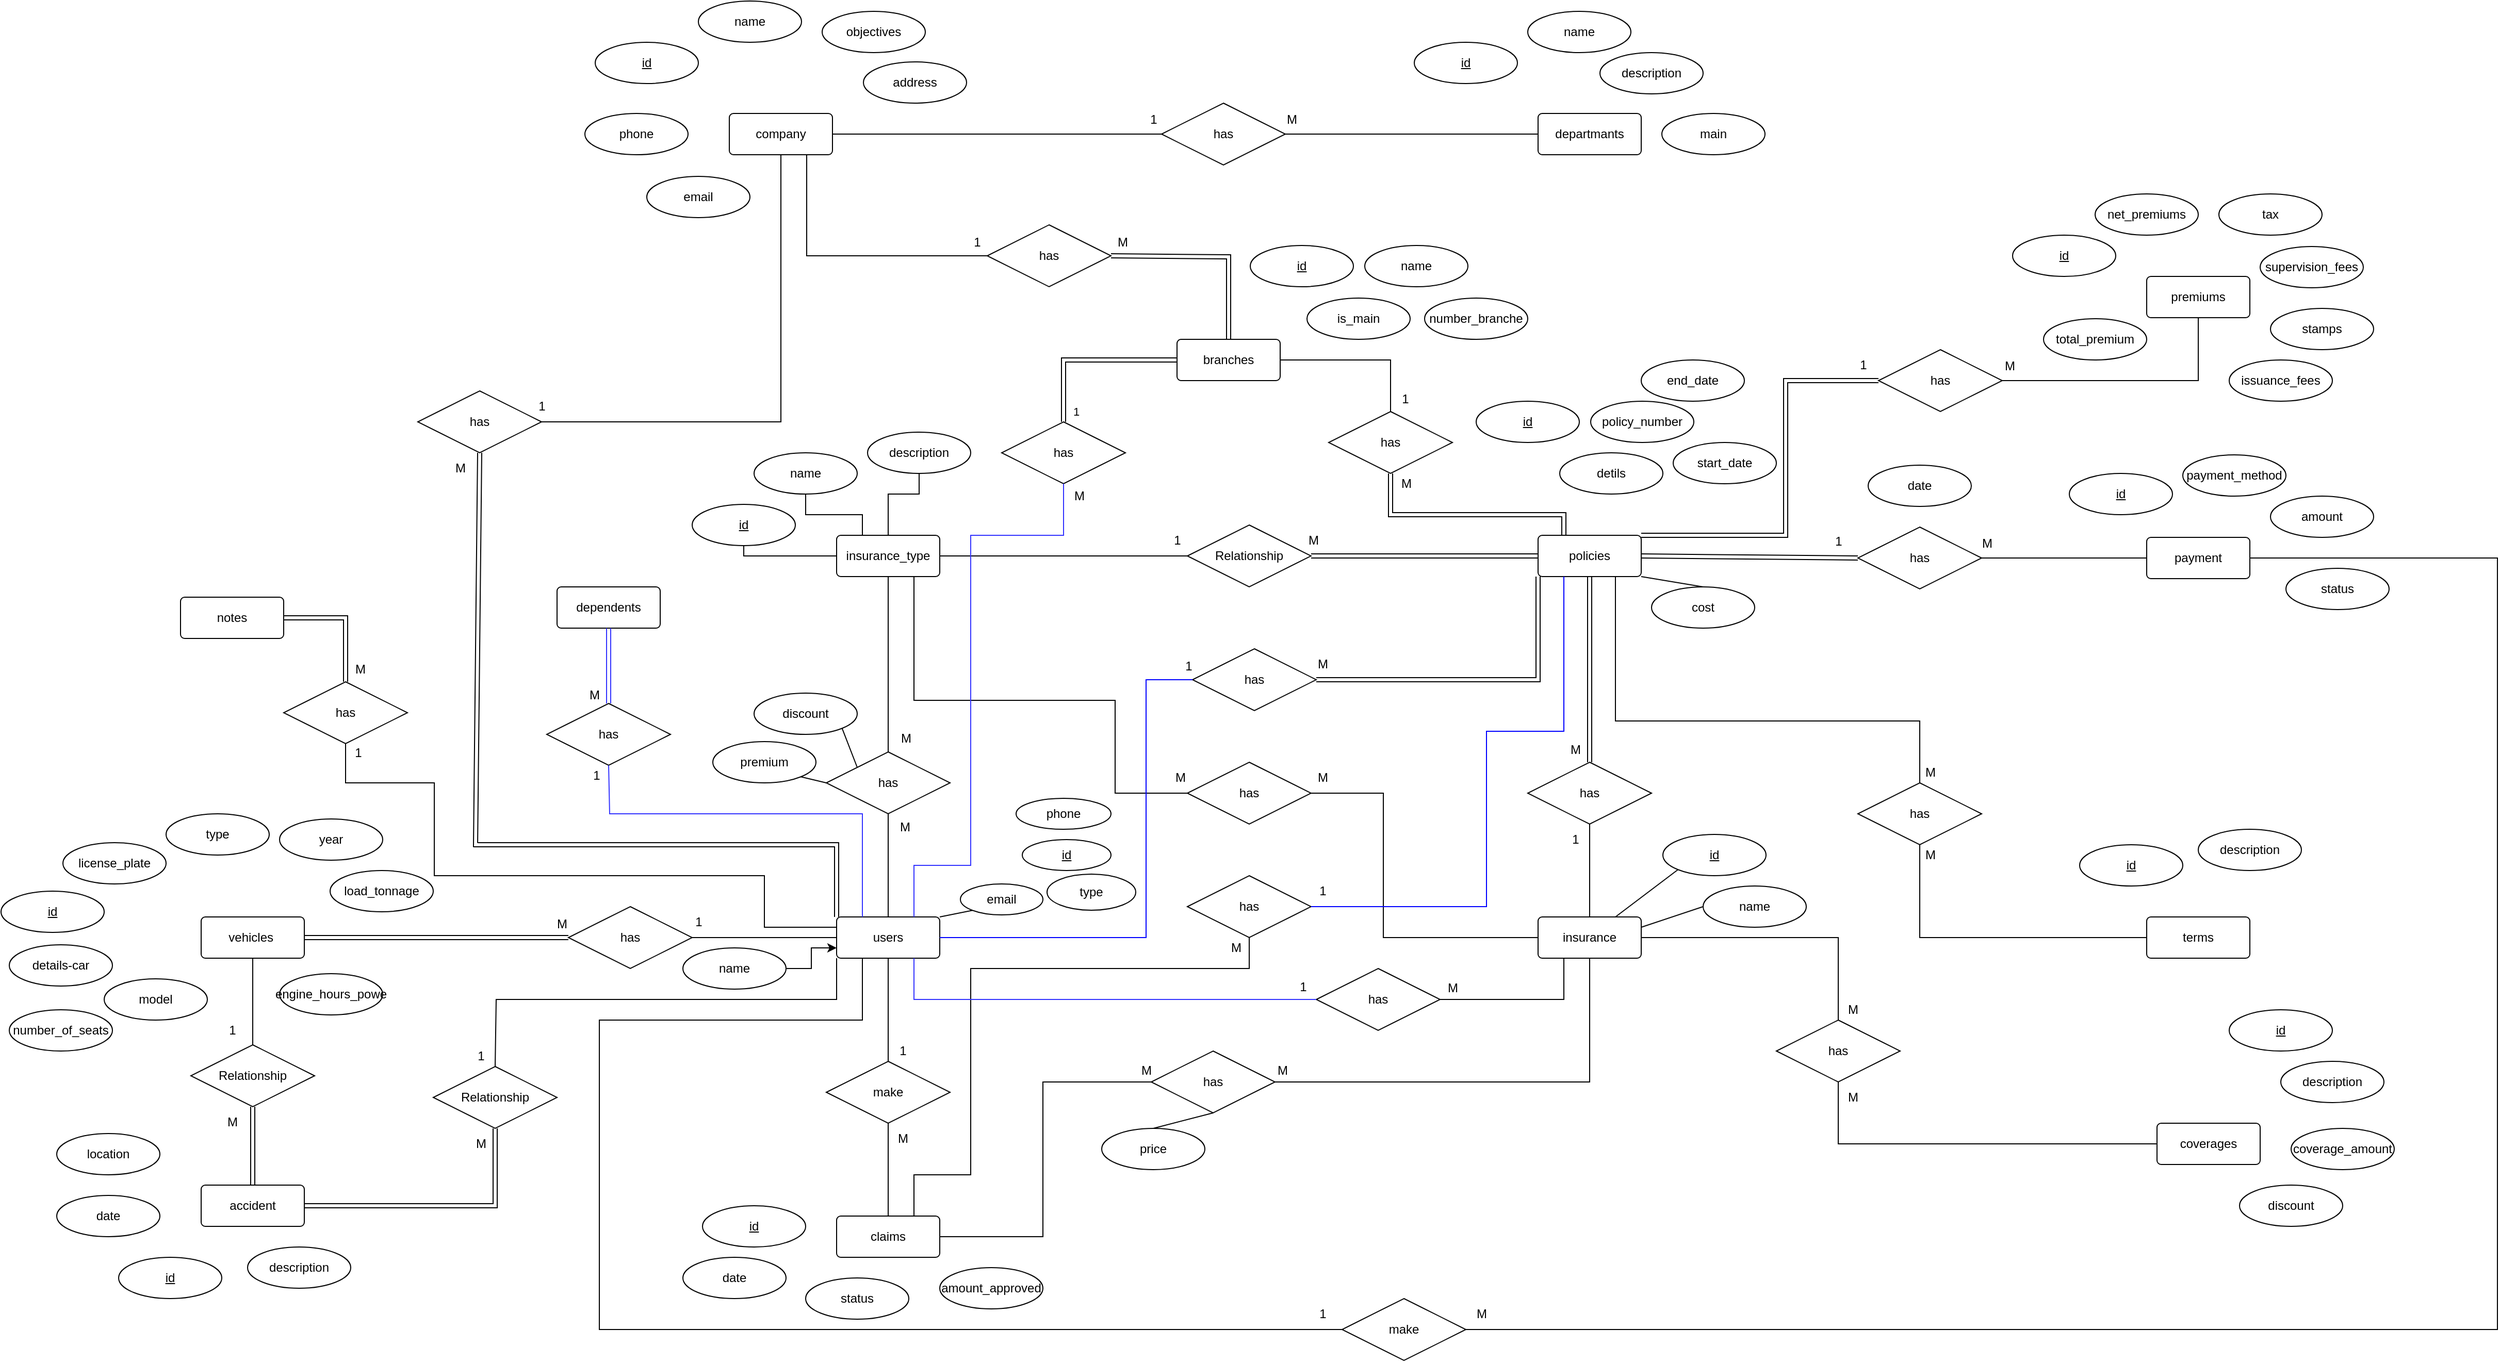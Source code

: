 <mxfile version="20.8.16" type="device"><diagram name="Page-1" id="-vn22-t-NXHg9LsXmwTQ"><mxGraphModel dx="2010" dy="2751" grid="1" gridSize="10" guides="1" tooltips="1" connect="1" arrows="1" fold="1" page="1" pageScale="1" pageWidth="850" pageHeight="1100" math="0" shadow="0"><root><mxCell id="0"/><mxCell id="1" parent="0"/><mxCell id="8xcQz7KtcNMc6GDS3KKT-1" value="insurance_type" style="rounded=1;arcSize=10;whiteSpace=wrap;html=1;align=center;" parent="1" vertex="1"><mxGeometry y="-710" width="100" height="40" as="geometry"/></mxCell><mxCell id="8xcQz7KtcNMc6GDS3KKT-2" value="name" style="ellipse;whiteSpace=wrap;html=1;align=center;" parent="1" vertex="1"><mxGeometry x="-80" y="-790" width="100" height="40" as="geometry"/></mxCell><mxCell id="8xcQz7KtcNMc6GDS3KKT-3" value="id" style="ellipse;whiteSpace=wrap;html=1;align=center;fontStyle=4;" parent="1" vertex="1"><mxGeometry x="-140" y="-740" width="100" height="40" as="geometry"/></mxCell><mxCell id="8xcQz7KtcNMc6GDS3KKT-4" value="departmants" style="rounded=1;arcSize=10;whiteSpace=wrap;html=1;align=center;" parent="1" vertex="1"><mxGeometry x="680" y="-1119" width="100" height="40" as="geometry"/></mxCell><mxCell id="8xcQz7KtcNMc6GDS3KKT-5" value="id" style="ellipse;whiteSpace=wrap;html=1;align=center;fontStyle=4;" parent="1" vertex="1"><mxGeometry x="560" y="-1188" width="100" height="40" as="geometry"/></mxCell><mxCell id="8xcQz7KtcNMc6GDS3KKT-7" value="name" style="ellipse;whiteSpace=wrap;html=1;align=center;" parent="1" vertex="1"><mxGeometry x="670" y="-1218" width="100" height="40" as="geometry"/></mxCell><mxCell id="8xcQz7KtcNMc6GDS3KKT-12" value="detils" style="ellipse;whiteSpace=wrap;html=1;align=center;" parent="1" vertex="1"><mxGeometry x="701" y="-790" width="100" height="40" as="geometry"/></mxCell><mxCell id="8xcQz7KtcNMc6GDS3KKT-20" value="start_date" style="ellipse;whiteSpace=wrap;html=1;align=center;" parent="1" vertex="1"><mxGeometry x="811" y="-800" width="100" height="40" as="geometry"/></mxCell><mxCell id="8xcQz7KtcNMc6GDS3KKT-21" value="cost" style="ellipse;whiteSpace=wrap;html=1;align=center;" parent="1" vertex="1"><mxGeometry x="790" y="-660" width="100" height="40" as="geometry"/></mxCell><mxCell id="8xcQz7KtcNMc6GDS3KKT-23" value="company" style="rounded=1;arcSize=10;whiteSpace=wrap;html=1;align=center;" parent="1" vertex="1"><mxGeometry x="-104" y="-1119" width="100" height="40" as="geometry"/></mxCell><mxCell id="8xcQz7KtcNMc6GDS3KKT-24" value="policies" style="rounded=1;arcSize=10;whiteSpace=wrap;html=1;align=center;" parent="1" vertex="1"><mxGeometry x="680" y="-710" width="100" height="40" as="geometry"/></mxCell><mxCell id="8xcQz7KtcNMc6GDS3KKT-25" value="users" style="rounded=1;arcSize=10;whiteSpace=wrap;html=1;align=center;" parent="1" vertex="1"><mxGeometry y="-340" width="100" height="40" as="geometry"/></mxCell><mxCell id="8xcQz7KtcNMc6GDS3KKT-26" value="vehicles&amp;nbsp;" style="rounded=1;arcSize=10;whiteSpace=wrap;html=1;align=center;" parent="1" vertex="1"><mxGeometry x="-616" y="-340" width="100" height="40" as="geometry"/></mxCell><mxCell id="8xcQz7KtcNMc6GDS3KKT-27" value="details-car" style="ellipse;whiteSpace=wrap;html=1;align=center;" parent="1" vertex="1"><mxGeometry x="-802" y="-313" width="100" height="40" as="geometry"/></mxCell><mxCell id="8xcQz7KtcNMc6GDS3KKT-29" value="has" style="shape=rhombus;perimeter=rhombusPerimeter;whiteSpace=wrap;html=1;align=center;" parent="1" vertex="1"><mxGeometry x="-260" y="-350" width="120" height="60" as="geometry"/></mxCell><mxCell id="8xcQz7KtcNMc6GDS3KKT-35" value="accident" style="rounded=1;arcSize=10;whiteSpace=wrap;html=1;align=center;" parent="1" vertex="1"><mxGeometry x="-616" y="-80" width="100" height="40" as="geometry"/></mxCell><mxCell id="8xcQz7KtcNMc6GDS3KKT-43" value="id" style="ellipse;whiteSpace=wrap;html=1;align=center;fontStyle=4;" parent="1" vertex="1"><mxGeometry x="-234" y="-1188" width="100" height="40" as="geometry"/></mxCell><mxCell id="8xcQz7KtcNMc6GDS3KKT-44" value="name" style="ellipse;whiteSpace=wrap;html=1;align=center;" parent="1" vertex="1"><mxGeometry x="-134" y="-1228" width="100" height="40" as="geometry"/></mxCell><mxCell id="8xcQz7KtcNMc6GDS3KKT-46" value="objectives" style="ellipse;whiteSpace=wrap;html=1;align=center;" parent="1" vertex="1"><mxGeometry x="-14" y="-1218" width="100" height="40" as="geometry"/></mxCell><mxCell id="8xcQz7KtcNMc6GDS3KKT-47" value="has" style="shape=rhombus;perimeter=rhombusPerimeter;whiteSpace=wrap;html=1;align=center;" parent="1" vertex="1"><mxGeometry x="315" y="-1129" width="120" height="60" as="geometry"/></mxCell><mxCell id="8xcQz7KtcNMc6GDS3KKT-50" value="Relationship" style="shape=rhombus;perimeter=rhombusPerimeter;whiteSpace=wrap;html=1;align=center;" parent="1" vertex="1"><mxGeometry x="340" y="-720" width="120" height="60" as="geometry"/></mxCell><mxCell id="8xcQz7KtcNMc6GDS3KKT-54" value="end_date" style="ellipse;whiteSpace=wrap;html=1;align=center;" parent="1" vertex="1"><mxGeometry x="780" y="-880" width="100" height="40" as="geometry"/></mxCell><mxCell id="8xcQz7KtcNMc6GDS3KKT-55" value="id" style="ellipse;whiteSpace=wrap;html=1;align=center;fontStyle=4;" parent="1" vertex="1"><mxGeometry x="620" y="-840" width="100" height="40" as="geometry"/></mxCell><mxCell id="8xcQz7KtcNMc6GDS3KKT-56" value="id" style="ellipse;whiteSpace=wrap;html=1;align=center;fontStyle=4;" parent="1" vertex="1"><mxGeometry x="-130" y="-60" width="100" height="40" as="geometry"/></mxCell><mxCell id="8xcQz7KtcNMc6GDS3KKT-57" value="has" style="shape=rhombus;perimeter=rhombusPerimeter;whiteSpace=wrap;html=1;align=center;" parent="1" vertex="1"><mxGeometry x="-10" y="-500" width="120" height="60" as="geometry"/></mxCell><mxCell id="8xcQz7KtcNMc6GDS3KKT-60" value="date" style="ellipse;whiteSpace=wrap;html=1;align=center;" parent="1" vertex="1"><mxGeometry x="-756" y="-70" width="100" height="40" as="geometry"/></mxCell><mxCell id="8xcQz7KtcNMc6GDS3KKT-61" value="location" style="ellipse;whiteSpace=wrap;html=1;align=center;" parent="1" vertex="1"><mxGeometry x="-756" y="-130" width="100" height="40" as="geometry"/></mxCell><mxCell id="8xcQz7KtcNMc6GDS3KKT-62" value="id" style="ellipse;whiteSpace=wrap;html=1;align=center;fontStyle=4;" parent="1" vertex="1"><mxGeometry x="-810" y="-365" width="100" height="40" as="geometry"/></mxCell><mxCell id="8xcQz7KtcNMc6GDS3KKT-65" value="payment" style="rounded=1;arcSize=10;whiteSpace=wrap;html=1;align=center;" parent="1" vertex="1"><mxGeometry x="1270" y="-708" width="100" height="40" as="geometry"/></mxCell><mxCell id="8xcQz7KtcNMc6GDS3KKT-67" value="id" style="ellipse;whiteSpace=wrap;html=1;align=center;fontStyle=4;" parent="1" vertex="1"><mxGeometry x="1195" y="-770" width="100" height="40" as="geometry"/></mxCell><mxCell id="8xcQz7KtcNMc6GDS3KKT-68" value="payment_method" style="ellipse;whiteSpace=wrap;html=1;align=center;" parent="1" vertex="1"><mxGeometry x="1305" y="-788" width="100" height="40" as="geometry"/></mxCell><mxCell id="8xcQz7KtcNMc6GDS3KKT-69" value="amount" style="ellipse;whiteSpace=wrap;html=1;align=center;" parent="1" vertex="1"><mxGeometry x="1390" y="-748" width="100" height="40" as="geometry"/></mxCell><mxCell id="8xcQz7KtcNMc6GDS3KKT-76" value="name" style="ellipse;whiteSpace=wrap;html=1;align=center;" parent="1" vertex="1"><mxGeometry x="840" y="-370" width="100" height="40" as="geometry"/></mxCell><mxCell id="8xcQz7KtcNMc6GDS3KKT-82" value="id" style="ellipse;whiteSpace=wrap;html=1;align=center;fontStyle=4;" parent="1" vertex="1"><mxGeometry x="801" y="-420" width="100" height="40" as="geometry"/></mxCell><mxCell id="8xcQz7KtcNMc6GDS3KKT-93" value="" style="endArrow=none;html=1;rounded=0;exitX=1;exitY=0.5;exitDx=0;exitDy=0;entryX=0;entryY=0.5;entryDx=0;entryDy=0;" parent="1" source="8xcQz7KtcNMc6GDS3KKT-23" target="8xcQz7KtcNMc6GDS3KKT-47" edge="1"><mxGeometry relative="1" as="geometry"><mxPoint x="160" y="-1008" as="sourcePoint"/><mxPoint x="320" y="-1008" as="targetPoint"/></mxGeometry></mxCell><mxCell id="8xcQz7KtcNMc6GDS3KKT-94" value="" style="endArrow=none;html=1;rounded=0;exitX=1;exitY=0.5;exitDx=0;exitDy=0;entryX=0;entryY=0.5;entryDx=0;entryDy=0;" parent="1" source="8xcQz7KtcNMc6GDS3KKT-47" target="8xcQz7KtcNMc6GDS3KKT-4" edge="1"><mxGeometry relative="1" as="geometry"><mxPoint x="110" y="-1089" as="sourcePoint"/><mxPoint x="325" y="-1089" as="targetPoint"/></mxGeometry></mxCell><mxCell id="8xcQz7KtcNMc6GDS3KKT-95" value="1" style="text;html=1;align=center;verticalAlign=middle;resizable=0;points=[];autosize=1;strokeColor=none;fillColor=none;" parent="1" vertex="1"><mxGeometry x="292" y="-1128" width="30" height="30" as="geometry"/></mxCell><mxCell id="8xcQz7KtcNMc6GDS3KKT-96" value="M" style="text;html=1;align=center;verticalAlign=middle;resizable=0;points=[];autosize=1;strokeColor=none;fillColor=none;" parent="1" vertex="1"><mxGeometry x="426" y="-1128" width="30" height="30" as="geometry"/></mxCell><mxCell id="8xcQz7KtcNMc6GDS3KKT-97" value="address" style="ellipse;whiteSpace=wrap;html=1;align=center;" parent="1" vertex="1"><mxGeometry x="26" y="-1169" width="100" height="40" as="geometry"/></mxCell><mxCell id="8xcQz7KtcNMc6GDS3KKT-98" value="description" style="ellipse;whiteSpace=wrap;html=1;align=center;" parent="1" vertex="1"><mxGeometry x="740" y="-1178" width="100" height="40" as="geometry"/></mxCell><mxCell id="8xcQz7KtcNMc6GDS3KKT-99" value="has" style="shape=rhombus;perimeter=rhombusPerimeter;whiteSpace=wrap;html=1;align=center;" parent="1" vertex="1"><mxGeometry x="340" y="-490" width="120" height="60" as="geometry"/></mxCell><mxCell id="8xcQz7KtcNMc6GDS3KKT-101" value="insurance" style="rounded=1;arcSize=10;whiteSpace=wrap;html=1;align=center;" parent="1" vertex="1"><mxGeometry x="680" y="-340" width="100" height="40" as="geometry"/></mxCell><mxCell id="8xcQz7KtcNMc6GDS3KKT-103" value="" style="endArrow=none;html=1;rounded=0;entryX=0;entryY=0.5;entryDx=0;entryDy=0;exitX=1;exitY=0.5;exitDx=0;exitDy=0;" parent="1" source="8xcQz7KtcNMc6GDS3KKT-99" target="8xcQz7KtcNMc6GDS3KKT-101" edge="1"><mxGeometry relative="1" as="geometry"><mxPoint x="90" y="-550" as="sourcePoint"/><mxPoint x="250" y="-550" as="targetPoint"/><Array as="points"><mxPoint x="530" y="-460"/><mxPoint x="530" y="-320"/></Array></mxGeometry></mxCell><mxCell id="8xcQz7KtcNMc6GDS3KKT-105" value="" style="endArrow=none;html=1;rounded=0;exitX=0.75;exitY=1;exitDx=0;exitDy=0;entryX=0;entryY=0.5;entryDx=0;entryDy=0;" parent="1" source="8xcQz7KtcNMc6GDS3KKT-1" target="8xcQz7KtcNMc6GDS3KKT-99" edge="1"><mxGeometry relative="1" as="geometry"><mxPoint x="10" y="-550" as="sourcePoint"/><mxPoint x="170" y="-550" as="targetPoint"/><Array as="points"><mxPoint x="75" y="-550"/><mxPoint x="270" y="-550"/><mxPoint x="270" y="-460"/></Array></mxGeometry></mxCell><mxCell id="8xcQz7KtcNMc6GDS3KKT-106" value="M" style="text;html=1;align=center;verticalAlign=middle;resizable=0;points=[];autosize=1;strokeColor=none;fillColor=none;" parent="1" vertex="1"><mxGeometry x="318" y="-490" width="30" height="30" as="geometry"/></mxCell><mxCell id="8xcQz7KtcNMc6GDS3KKT-107" value="M" style="text;html=1;align=center;verticalAlign=middle;resizable=0;points=[];autosize=1;strokeColor=none;fillColor=none;" parent="1" vertex="1"><mxGeometry x="456" y="-490" width="30" height="30" as="geometry"/></mxCell><mxCell id="8xcQz7KtcNMc6GDS3KKT-111" value="claims" style="rounded=1;arcSize=10;whiteSpace=wrap;html=1;align=center;" parent="1" vertex="1"><mxGeometry y="-50" width="100" height="40" as="geometry"/></mxCell><mxCell id="8xcQz7KtcNMc6GDS3KKT-112" value="make" style="shape=rhombus;perimeter=rhombusPerimeter;whiteSpace=wrap;html=1;align=center;" parent="1" vertex="1"><mxGeometry x="-10" y="-200" width="120" height="60" as="geometry"/></mxCell><mxCell id="8xcQz7KtcNMc6GDS3KKT-113" value="has" style="shape=rhombus;perimeter=rhombusPerimeter;whiteSpace=wrap;html=1;align=center;" parent="1" vertex="1"><mxGeometry x="305" y="-210" width="120" height="60" as="geometry"/></mxCell><mxCell id="8xcQz7KtcNMc6GDS3KKT-114" value="" style="endArrow=none;html=1;rounded=0;exitX=0.5;exitY=1;exitDx=0;exitDy=0;entryX=0.5;entryY=0;entryDx=0;entryDy=0;" parent="1" source="8xcQz7KtcNMc6GDS3KKT-25" target="8xcQz7KtcNMc6GDS3KKT-112" edge="1"><mxGeometry relative="1" as="geometry"><mxPoint x="110" y="-310" as="sourcePoint"/><mxPoint x="270" y="-310" as="targetPoint"/></mxGeometry></mxCell><mxCell id="8xcQz7KtcNMc6GDS3KKT-115" value="" style="endArrow=none;html=1;rounded=0;exitX=0.5;exitY=1;exitDx=0;exitDy=0;entryX=0.5;entryY=0;entryDx=0;entryDy=0;" parent="1" source="8xcQz7KtcNMc6GDS3KKT-112" target="8xcQz7KtcNMc6GDS3KKT-111" edge="1"><mxGeometry relative="1" as="geometry"><mxPoint x="110" y="-310" as="sourcePoint"/><mxPoint x="270" y="-310" as="targetPoint"/></mxGeometry></mxCell><mxCell id="8xcQz7KtcNMc6GDS3KKT-116" value="M" style="text;html=1;align=center;verticalAlign=middle;resizable=0;points=[];autosize=1;strokeColor=none;fillColor=none;" parent="1" vertex="1"><mxGeometry x="49" y="-140" width="30" height="30" as="geometry"/></mxCell><mxCell id="8xcQz7KtcNMc6GDS3KKT-117" value="1" style="text;html=1;align=center;verticalAlign=middle;resizable=0;points=[];autosize=1;strokeColor=none;fillColor=none;" parent="1" vertex="1"><mxGeometry x="49" y="-225" width="30" height="30" as="geometry"/></mxCell><mxCell id="8xcQz7KtcNMc6GDS3KKT-118" value="" style="endArrow=none;html=1;rounded=0;entryX=0;entryY=0.5;entryDx=0;entryDy=0;exitX=1;exitY=0.5;exitDx=0;exitDy=0;" parent="1" source="8xcQz7KtcNMc6GDS3KKT-111" target="8xcQz7KtcNMc6GDS3KKT-113" edge="1"><mxGeometry relative="1" as="geometry"><mxPoint x="80" y="-250" as="sourcePoint"/><mxPoint x="240" y="-250" as="targetPoint"/><Array as="points"><mxPoint x="200" y="-30"/><mxPoint x="200" y="-90"/><mxPoint x="200" y="-180"/></Array></mxGeometry></mxCell><mxCell id="8xcQz7KtcNMc6GDS3KKT-119" value="M" style="text;html=1;align=center;verticalAlign=middle;resizable=0;points=[];autosize=1;strokeColor=none;fillColor=none;" parent="1" vertex="1"><mxGeometry x="285" y="-206" width="30" height="30" as="geometry"/></mxCell><mxCell id="8xcQz7KtcNMc6GDS3KKT-120" value="" style="endArrow=none;html=1;rounded=0;entryX=0.5;entryY=1;entryDx=0;entryDy=0;exitX=1;exitY=0.5;exitDx=0;exitDy=0;" parent="1" source="8xcQz7KtcNMc6GDS3KKT-113" target="8xcQz7KtcNMc6GDS3KKT-101" edge="1"><mxGeometry relative="1" as="geometry"><mxPoint x="-40" y="-250" as="sourcePoint"/><mxPoint x="120" y="-250" as="targetPoint"/><Array as="points"><mxPoint x="730" y="-180"/></Array></mxGeometry></mxCell><mxCell id="8xcQz7KtcNMc6GDS3KKT-121" value="M" style="text;html=1;align=center;verticalAlign=middle;resizable=0;points=[];autosize=1;strokeColor=none;fillColor=none;" parent="1" vertex="1"><mxGeometry x="417" y="-206" width="30" height="30" as="geometry"/></mxCell><mxCell id="8xcQz7KtcNMc6GDS3KKT-122" value="price" style="ellipse;whiteSpace=wrap;html=1;align=center;" parent="1" vertex="1"><mxGeometry x="257" y="-135" width="100" height="40" as="geometry"/></mxCell><mxCell id="8xcQz7KtcNMc6GDS3KKT-123" value="has" style="shape=rhombus;perimeter=rhombusPerimeter;whiteSpace=wrap;html=1;align=center;" parent="1" vertex="1"><mxGeometry x="670" y="-490" width="120" height="60" as="geometry"/></mxCell><mxCell id="8xcQz7KtcNMc6GDS3KKT-126" value="" style="endArrow=none;html=1;rounded=0;entryX=0.5;entryY=0;entryDx=0;entryDy=0;exitX=0.5;exitY=1;exitDx=0;exitDy=0;" parent="1" source="8xcQz7KtcNMc6GDS3KKT-123" target="8xcQz7KtcNMc6GDS3KKT-101" edge="1"><mxGeometry relative="1" as="geometry"><mxPoint x="20" y="-310" as="sourcePoint"/><mxPoint x="180" y="-310" as="targetPoint"/></mxGeometry></mxCell><mxCell id="8xcQz7KtcNMc6GDS3KKT-127" value="" style="shape=link;html=1;rounded=0;exitX=0.5;exitY=1;exitDx=0;exitDy=0;entryX=0.5;entryY=0;entryDx=0;entryDy=0;" parent="1" source="8xcQz7KtcNMc6GDS3KKT-24" target="8xcQz7KtcNMc6GDS3KKT-123" edge="1"><mxGeometry relative="1" as="geometry"><mxPoint x="20" y="-310" as="sourcePoint"/><mxPoint x="180" y="-310" as="targetPoint"/></mxGeometry></mxCell><mxCell id="8xcQz7KtcNMc6GDS3KKT-128" value="" style="resizable=0;html=1;align=right;verticalAlign=bottom;" parent="8xcQz7KtcNMc6GDS3KKT-127" connectable="0" vertex="1"><mxGeometry x="1" relative="1" as="geometry"/></mxCell><mxCell id="8xcQz7KtcNMc6GDS3KKT-129" value="M" style="text;html=1;align=center;verticalAlign=middle;resizable=0;points=[];autosize=1;strokeColor=none;fillColor=none;" parent="1" vertex="1"><mxGeometry x="701" y="-517" width="30" height="30" as="geometry"/></mxCell><mxCell id="8xcQz7KtcNMc6GDS3KKT-130" value="1" style="text;html=1;align=center;verticalAlign=middle;resizable=0;points=[];autosize=1;strokeColor=none;fillColor=none;" parent="1" vertex="1"><mxGeometry x="701" y="-430" width="30" height="30" as="geometry"/></mxCell><mxCell id="8xcQz7KtcNMc6GDS3KKT-131" value="has" style="shape=rhombus;perimeter=rhombusPerimeter;whiteSpace=wrap;html=1;align=center;" parent="1" vertex="1"><mxGeometry x="990" y="-718" width="120" height="60" as="geometry"/></mxCell><mxCell id="8xcQz7KtcNMc6GDS3KKT-132" value="discount" style="ellipse;whiteSpace=wrap;html=1;align=center;" parent="1" vertex="1"><mxGeometry x="-80" y="-557" width="100" height="40" as="geometry"/></mxCell><mxCell id="8xcQz7KtcNMc6GDS3KKT-133" value="premium" style="ellipse;whiteSpace=wrap;html=1;align=center;" parent="1" vertex="1"><mxGeometry x="-120" y="-510" width="100" height="40" as="geometry"/></mxCell><mxCell id="8xcQz7KtcNMc6GDS3KKT-134" value="description" style="ellipse;whiteSpace=wrap;html=1;align=center;" parent="1" vertex="1"><mxGeometry x="30" y="-810" width="100" height="40" as="geometry"/></mxCell><mxCell id="8xcQz7KtcNMc6GDS3KKT-135" value="" style="endArrow=none;html=1;rounded=0;exitX=0.5;exitY=0;exitDx=0;exitDy=0;entryX=0.5;entryY=1;entryDx=0;entryDy=0;" parent="1" source="8xcQz7KtcNMc6GDS3KKT-25" target="8xcQz7KtcNMc6GDS3KKT-57" edge="1"><mxGeometry relative="1" as="geometry"><mxPoint x="310" y="-650" as="sourcePoint"/><mxPoint x="470" y="-650" as="targetPoint"/></mxGeometry></mxCell><mxCell id="8xcQz7KtcNMc6GDS3KKT-136" value="" style="endArrow=none;html=1;rounded=0;exitX=0.5;exitY=1;exitDx=0;exitDy=0;entryX=0.5;entryY=0;entryDx=0;entryDy=0;" parent="1" source="8xcQz7KtcNMc6GDS3KKT-1" target="8xcQz7KtcNMc6GDS3KKT-57" edge="1"><mxGeometry relative="1" as="geometry"><mxPoint x="310" y="-650" as="sourcePoint"/><mxPoint x="470" y="-650" as="targetPoint"/></mxGeometry></mxCell><mxCell id="8xcQz7KtcNMc6GDS3KKT-137" value="M" style="text;html=1;align=center;verticalAlign=middle;resizable=0;points=[];autosize=1;strokeColor=none;fillColor=none;" parent="1" vertex="1"><mxGeometry x="52" y="-528" width="30" height="30" as="geometry"/></mxCell><mxCell id="8xcQz7KtcNMc6GDS3KKT-138" value="M" style="text;html=1;align=center;verticalAlign=middle;resizable=0;points=[];autosize=1;strokeColor=none;fillColor=none;" parent="1" vertex="1"><mxGeometry x="51" y="-442" width="30" height="30" as="geometry"/></mxCell><mxCell id="8xcQz7KtcNMc6GDS3KKT-139" value="" style="endArrow=none;html=1;rounded=0;exitX=1;exitY=0.5;exitDx=0;exitDy=0;entryX=0;entryY=0.5;entryDx=0;entryDy=0;" parent="1" source="8xcQz7KtcNMc6GDS3KKT-1" target="8xcQz7KtcNMc6GDS3KKT-50" edge="1"><mxGeometry relative="1" as="geometry"><mxPoint x="330" y="-620" as="sourcePoint"/><mxPoint x="490" y="-620" as="targetPoint"/></mxGeometry></mxCell><mxCell id="8xcQz7KtcNMc6GDS3KKT-141" value="1" style="text;html=1;align=center;verticalAlign=middle;resizable=0;points=[];autosize=1;strokeColor=none;fillColor=none;" parent="1" vertex="1"><mxGeometry x="315" y="-720" width="30" height="30" as="geometry"/></mxCell><mxCell id="8xcQz7KtcNMc6GDS3KKT-142" value="M" style="text;html=1;align=center;verticalAlign=middle;resizable=0;points=[];autosize=1;strokeColor=none;fillColor=none;" parent="1" vertex="1"><mxGeometry x="447" y="-720" width="30" height="30" as="geometry"/></mxCell><mxCell id="8xcQz7KtcNMc6GDS3KKT-143" value="" style="shape=link;html=1;rounded=0;entryX=0;entryY=0.5;entryDx=0;entryDy=0;exitX=1;exitY=0.5;exitDx=0;exitDy=0;" parent="1" source="8xcQz7KtcNMc6GDS3KKT-50" target="8xcQz7KtcNMc6GDS3KKT-24" edge="1"><mxGeometry relative="1" as="geometry"><mxPoint x="330" y="-620" as="sourcePoint"/><mxPoint x="490" y="-620" as="targetPoint"/></mxGeometry></mxCell><mxCell id="8xcQz7KtcNMc6GDS3KKT-146" value="" style="endArrow=none;html=1;rounded=0;entryX=0;entryY=0.5;entryDx=0;entryDy=0;exitX=1;exitY=0.5;exitDx=0;exitDy=0;" parent="1" source="8xcQz7KtcNMc6GDS3KKT-131" target="8xcQz7KtcNMc6GDS3KKT-65" edge="1"><mxGeometry relative="1" as="geometry"><mxPoint x="580" y="-678" as="sourcePoint"/><mxPoint x="740" y="-678" as="targetPoint"/></mxGeometry></mxCell><mxCell id="8xcQz7KtcNMc6GDS3KKT-148" value="main" style="ellipse;whiteSpace=wrap;html=1;align=center;" parent="1" vertex="1"><mxGeometry x="800" y="-1119" width="100" height="40" as="geometry"/></mxCell><mxCell id="8xcQz7KtcNMc6GDS3KKT-149" value="" style="shape=link;html=1;rounded=0;exitX=1;exitY=0.5;exitDx=0;exitDy=0;entryX=0;entryY=0.5;entryDx=0;entryDy=0;" parent="1" source="8xcQz7KtcNMc6GDS3KKT-26" target="8xcQz7KtcNMc6GDS3KKT-29" edge="1"><mxGeometry relative="1" as="geometry"><mxPoint x="-170" y="-300" as="sourcePoint"/><mxPoint x="-10" y="-300" as="targetPoint"/></mxGeometry></mxCell><mxCell id="8xcQz7KtcNMc6GDS3KKT-150" value="M" style="resizable=0;html=1;align=right;verticalAlign=bottom;" parent="8xcQz7KtcNMc6GDS3KKT-149" connectable="0" vertex="1"><mxGeometry x="1" relative="1" as="geometry"><mxPoint x="-1" y="-5" as="offset"/></mxGeometry></mxCell><mxCell id="8xcQz7KtcNMc6GDS3KKT-151" value="" style="endArrow=none;html=1;rounded=0;entryX=0;entryY=0.5;entryDx=0;entryDy=0;exitX=1;exitY=0.5;exitDx=0;exitDy=0;" parent="1" source="8xcQz7KtcNMc6GDS3KKT-29" target="8xcQz7KtcNMc6GDS3KKT-25" edge="1"><mxGeometry relative="1" as="geometry"><mxPoint x="-170" y="-300" as="sourcePoint"/><mxPoint x="-10" y="-300" as="targetPoint"/></mxGeometry></mxCell><mxCell id="8xcQz7KtcNMc6GDS3KKT-152" value="1" style="text;html=1;align=center;verticalAlign=middle;resizable=0;points=[];autosize=1;strokeColor=none;fillColor=none;" parent="1" vertex="1"><mxGeometry x="-149" y="-350" width="30" height="30" as="geometry"/></mxCell><mxCell id="8xcQz7KtcNMc6GDS3KKT-153" value="terms" style="rounded=1;arcSize=10;whiteSpace=wrap;html=1;align=center;" parent="1" vertex="1"><mxGeometry x="1270" y="-340" width="100" height="40" as="geometry"/></mxCell><mxCell id="8xcQz7KtcNMc6GDS3KKT-154" style="edgeStyle=orthogonalEdgeStyle;rounded=0;orthogonalLoop=1;jettySize=auto;html=1;exitX=0.5;exitY=1;exitDx=0;exitDy=0;" parent="1" source="8xcQz7KtcNMc6GDS3KKT-21" target="8xcQz7KtcNMc6GDS3KKT-21" edge="1"><mxGeometry relative="1" as="geometry"/></mxCell><mxCell id="8xcQz7KtcNMc6GDS3KKT-155" value="has" style="shape=rhombus;perimeter=rhombusPerimeter;whiteSpace=wrap;html=1;align=center;" parent="1" vertex="1"><mxGeometry x="990" y="-470" width="120" height="60" as="geometry"/></mxCell><mxCell id="8xcQz7KtcNMc6GDS3KKT-159" value="" style="endArrow=none;html=1;rounded=0;entryX=0.75;entryY=1;entryDx=0;entryDy=0;exitX=0.5;exitY=0;exitDx=0;exitDy=0;" parent="1" source="8xcQz7KtcNMc6GDS3KKT-155" target="8xcQz7KtcNMc6GDS3KKT-24" edge="1"><mxGeometry relative="1" as="geometry"><mxPoint x="640" y="-430" as="sourcePoint"/><mxPoint x="800" y="-430" as="targetPoint"/><Array as="points"><mxPoint x="1050" y="-530"/><mxPoint x="755" y="-530"/></Array></mxGeometry></mxCell><mxCell id="8xcQz7KtcNMc6GDS3KKT-160" value="" style="endArrow=none;html=1;rounded=0;entryX=0;entryY=0.5;entryDx=0;entryDy=0;exitX=0.5;exitY=1;exitDx=0;exitDy=0;" parent="1" source="8xcQz7KtcNMc6GDS3KKT-155" target="8xcQz7KtcNMc6GDS3KKT-153" edge="1"><mxGeometry relative="1" as="geometry"><mxPoint x="640" y="-430" as="sourcePoint"/><mxPoint x="800" y="-430" as="targetPoint"/><Array as="points"><mxPoint x="1050" y="-320"/></Array></mxGeometry></mxCell><mxCell id="8xcQz7KtcNMc6GDS3KKT-161" value="M" style="text;html=1;align=center;verticalAlign=middle;resizable=0;points=[];autosize=1;strokeColor=none;fillColor=none;" parent="1" vertex="1"><mxGeometry x="1045" y="-495" width="30" height="30" as="geometry"/></mxCell><mxCell id="8xcQz7KtcNMc6GDS3KKT-162" value="M" style="text;html=1;align=center;verticalAlign=middle;resizable=0;points=[];autosize=1;strokeColor=none;fillColor=none;" parent="1" vertex="1"><mxGeometry x="1045" y="-415" width="30" height="30" as="geometry"/></mxCell><mxCell id="8xcQz7KtcNMc6GDS3KKT-163" value="id" style="ellipse;whiteSpace=wrap;html=1;align=center;fontStyle=4;" parent="1" vertex="1"><mxGeometry x="1205" y="-410" width="100" height="40" as="geometry"/></mxCell><mxCell id="8xcQz7KtcNMc6GDS3KKT-164" value="description" style="ellipse;whiteSpace=wrap;html=1;align=center;" parent="1" vertex="1"><mxGeometry x="1320" y="-425" width="100" height="40" as="geometry"/></mxCell><mxCell id="8xcQz7KtcNMc6GDS3KKT-165" value="M" style="text;html=1;align=center;verticalAlign=middle;resizable=0;points=[];autosize=1;strokeColor=none;fillColor=none;" parent="1" vertex="1"><mxGeometry x="1100" y="-717" width="30" height="30" as="geometry"/></mxCell><mxCell id="8xcQz7KtcNMc6GDS3KKT-166" value="1" style="text;html=1;align=center;verticalAlign=middle;resizable=0;points=[];autosize=1;strokeColor=none;fillColor=none;" parent="1" vertex="1"><mxGeometry x="956" y="-719" width="30" height="30" as="geometry"/></mxCell><mxCell id="8xcQz7KtcNMc6GDS3KKT-167" value="status" style="ellipse;whiteSpace=wrap;html=1;align=center;" parent="1" vertex="1"><mxGeometry x="1405" y="-678" width="100" height="40" as="geometry"/></mxCell><mxCell id="8xcQz7KtcNMc6GDS3KKT-168" value="" style="shape=link;html=1;rounded=0;entryX=0;entryY=0.5;entryDx=0;entryDy=0;exitX=1;exitY=0.5;exitDx=0;exitDy=0;" parent="1" source="8xcQz7KtcNMc6GDS3KKT-24" target="8xcQz7KtcNMc6GDS3KKT-131" edge="1"><mxGeometry relative="1" as="geometry"><mxPoint x="660" y="-640" as="sourcePoint"/><mxPoint x="820" y="-640" as="targetPoint"/></mxGeometry></mxCell><mxCell id="8xcQz7KtcNMc6GDS3KKT-170" value="date" style="ellipse;whiteSpace=wrap;html=1;align=center;" parent="1" vertex="1"><mxGeometry x="1000" y="-778" width="100" height="40" as="geometry"/></mxCell><mxCell id="8xcQz7KtcNMc6GDS3KKT-172" value="type" style="ellipse;whiteSpace=wrap;html=1;align=center;" parent="1" vertex="1"><mxGeometry x="204" y="-381.5" width="86" height="35" as="geometry"/></mxCell><mxCell id="8xcQz7KtcNMc6GDS3KKT-178" value="date" style="ellipse;whiteSpace=wrap;html=1;align=center;" parent="1" vertex="1"><mxGeometry x="-149" y="-10" width="100" height="40" as="geometry"/></mxCell><mxCell id="8xcQz7KtcNMc6GDS3KKT-179" value="phone" style="ellipse;whiteSpace=wrap;html=1;align=center;" parent="1" vertex="1"><mxGeometry x="-244" y="-1119" width="100" height="40" as="geometry"/></mxCell><mxCell id="8xcQz7KtcNMc6GDS3KKT-180" value="email" style="ellipse;whiteSpace=wrap;html=1;align=center;" parent="1" vertex="1"><mxGeometry x="-184" y="-1058" width="100" height="40" as="geometry"/></mxCell><mxCell id="8xcQz7KtcNMc6GDS3KKT-181" value="has" style="shape=rhombus;perimeter=rhombusPerimeter;whiteSpace=wrap;html=1;align=center;" parent="1" vertex="1"><mxGeometry x="-406" y="-850" width="120" height="60" as="geometry"/></mxCell><mxCell id="8xcQz7KtcNMc6GDS3KKT-182" value="" style="endArrow=none;html=1;rounded=0;exitX=0.5;exitY=1;exitDx=0;exitDy=0;entryX=1;entryY=0.5;entryDx=0;entryDy=0;" parent="1" source="8xcQz7KtcNMc6GDS3KKT-23" target="8xcQz7KtcNMc6GDS3KKT-181" edge="1"><mxGeometry relative="1" as="geometry"><mxPoint x="46" y="-860" as="sourcePoint"/><mxPoint x="206" y="-860" as="targetPoint"/><Array as="points"><mxPoint x="-54" y="-820"/></Array></mxGeometry></mxCell><mxCell id="8xcQz7KtcNMc6GDS3KKT-183" value="" style="shape=link;html=1;rounded=0;exitX=0;exitY=0;exitDx=0;exitDy=0;entryX=0.5;entryY=1;entryDx=0;entryDy=0;" parent="1" source="8xcQz7KtcNMc6GDS3KKT-25" target="8xcQz7KtcNMc6GDS3KKT-181" edge="1"><mxGeometry relative="1" as="geometry"><mxPoint x="150" y="-680" as="sourcePoint"/><mxPoint x="310" y="-680" as="targetPoint"/><Array as="points"><mxPoint y="-410"/><mxPoint x="-100" y="-410"/><mxPoint x="-350" y="-410"/></Array></mxGeometry></mxCell><mxCell id="8xcQz7KtcNMc6GDS3KKT-185" value="1" style="text;html=1;align=center;verticalAlign=middle;resizable=0;points=[];autosize=1;strokeColor=none;fillColor=none;" parent="1" vertex="1"><mxGeometry x="-301" y="-850" width="30" height="30" as="geometry"/></mxCell><mxCell id="8xcQz7KtcNMc6GDS3KKT-186" value="M" style="text;html=1;align=center;verticalAlign=middle;resizable=0;points=[];autosize=1;strokeColor=none;fillColor=none;" parent="1" vertex="1"><mxGeometry x="-380" y="-790" width="30" height="30" as="geometry"/></mxCell><mxCell id="8xcQz7KtcNMc6GDS3KKT-187" value="" style="endArrow=none;html=1;rounded=0;exitX=0.5;exitY=1;exitDx=0;exitDy=0;entryX=0.25;entryY=0;entryDx=0;entryDy=0;" parent="1" source="8xcQz7KtcNMc6GDS3KKT-2" target="8xcQz7KtcNMc6GDS3KKT-1" edge="1"><mxGeometry relative="1" as="geometry"><mxPoint x="60" y="-630" as="sourcePoint"/><mxPoint x="220" y="-630" as="targetPoint"/><Array as="points"><mxPoint x="-30" y="-730"/><mxPoint x="25" y="-730"/></Array></mxGeometry></mxCell><mxCell id="8xcQz7KtcNMc6GDS3KKT-188" value="" style="endArrow=none;html=1;rounded=0;exitX=0.5;exitY=1;exitDx=0;exitDy=0;entryX=0;entryY=0.5;entryDx=0;entryDy=0;" parent="1" source="8xcQz7KtcNMc6GDS3KKT-3" target="8xcQz7KtcNMc6GDS3KKT-1" edge="1"><mxGeometry relative="1" as="geometry"><mxPoint x="60" y="-630" as="sourcePoint"/><mxPoint x="220" y="-630" as="targetPoint"/><Array as="points"><mxPoint x="-90" y="-690"/></Array></mxGeometry></mxCell><mxCell id="8xcQz7KtcNMc6GDS3KKT-189" value="" style="endArrow=none;html=1;rounded=0;exitX=0.5;exitY=1;exitDx=0;exitDy=0;entryX=0.5;entryY=0;entryDx=0;entryDy=0;" parent="1" source="8xcQz7KtcNMc6GDS3KKT-134" target="8xcQz7KtcNMc6GDS3KKT-1" edge="1"><mxGeometry relative="1" as="geometry"><mxPoint x="60" y="-630" as="sourcePoint"/><mxPoint x="220" y="-630" as="targetPoint"/><Array as="points"><mxPoint x="80" y="-750"/><mxPoint x="50" y="-750"/></Array></mxGeometry></mxCell><mxCell id="8xcQz7KtcNMc6GDS3KKT-190" value="coverages" style="rounded=1;arcSize=10;whiteSpace=wrap;html=1;align=center;" parent="1" vertex="1"><mxGeometry x="1280" y="-140" width="100" height="40" as="geometry"/></mxCell><mxCell id="8xcQz7KtcNMc6GDS3KKT-191" value="id" style="ellipse;whiteSpace=wrap;html=1;align=center;fontStyle=4;" parent="1" vertex="1"><mxGeometry x="1350" y="-250" width="100" height="40" as="geometry"/></mxCell><mxCell id="8xcQz7KtcNMc6GDS3KKT-192" value="description" style="ellipse;whiteSpace=wrap;html=1;align=center;" parent="1" vertex="1"><mxGeometry x="1400" y="-200" width="100" height="40" as="geometry"/></mxCell><mxCell id="8xcQz7KtcNMc6GDS3KKT-194" value="coverage_amount" style="ellipse;whiteSpace=wrap;html=1;align=center;" parent="1" vertex="1"><mxGeometry x="1410" y="-135" width="100" height="40" as="geometry"/></mxCell><mxCell id="8xcQz7KtcNMc6GDS3KKT-195" value="has" style="shape=rhombus;perimeter=rhombusPerimeter;whiteSpace=wrap;html=1;align=center;" parent="1" vertex="1"><mxGeometry x="911" y="-240" width="120" height="60" as="geometry"/></mxCell><mxCell id="8xcQz7KtcNMc6GDS3KKT-196" value="" style="endArrow=none;html=1;rounded=0;exitX=1;exitY=0.5;exitDx=0;exitDy=0;entryX=0.5;entryY=0;entryDx=0;entryDy=0;" parent="1" source="8xcQz7KtcNMc6GDS3KKT-101" target="8xcQz7KtcNMc6GDS3KKT-195" edge="1"><mxGeometry relative="1" as="geometry"><mxPoint x="890" y="-260" as="sourcePoint"/><mxPoint x="1050" y="-260" as="targetPoint"/><Array as="points"><mxPoint x="971" y="-320"/></Array></mxGeometry></mxCell><mxCell id="8xcQz7KtcNMc6GDS3KKT-197" value="" style="endArrow=none;html=1;rounded=0;exitX=0.5;exitY=1;exitDx=0;exitDy=0;entryX=0;entryY=0.5;entryDx=0;entryDy=0;" parent="1" source="8xcQz7KtcNMc6GDS3KKT-195" target="8xcQz7KtcNMc6GDS3KKT-190" edge="1"><mxGeometry relative="1" as="geometry"><mxPoint x="890" y="-260" as="sourcePoint"/><mxPoint x="1050" y="-260" as="targetPoint"/><Array as="points"><mxPoint x="971" y="-120"/></Array></mxGeometry></mxCell><mxCell id="8xcQz7KtcNMc6GDS3KKT-199" value="discount" style="ellipse;whiteSpace=wrap;html=1;align=center;" parent="1" vertex="1"><mxGeometry x="1360" y="-80" width="100" height="40" as="geometry"/></mxCell><mxCell id="8xcQz7KtcNMc6GDS3KKT-200" value="M" style="text;html=1;align=center;verticalAlign=middle;resizable=0;points=[];autosize=1;strokeColor=none;fillColor=none;" parent="1" vertex="1"><mxGeometry x="970" y="-265" width="30" height="30" as="geometry"/></mxCell><mxCell id="8xcQz7KtcNMc6GDS3KKT-201" value="M" style="text;html=1;align=center;verticalAlign=middle;resizable=0;points=[];autosize=1;strokeColor=none;fillColor=none;" parent="1" vertex="1"><mxGeometry x="970" y="-180" width="30" height="30" as="geometry"/></mxCell><mxCell id="8xcQz7KtcNMc6GDS3KKT-202" value="has" style="shape=rhombus;perimeter=rhombusPerimeter;whiteSpace=wrap;html=1;align=center;" parent="1" vertex="1"><mxGeometry x="340" y="-380" width="120" height="60" as="geometry"/></mxCell><mxCell id="8xcQz7KtcNMc6GDS3KKT-203" value="" style="endArrow=none;html=1;rounded=0;exitX=0.5;exitY=1;exitDx=0;exitDy=0;entryX=0.75;entryY=0;entryDx=0;entryDy=0;" parent="1" source="8xcQz7KtcNMc6GDS3KKT-202" target="8xcQz7KtcNMc6GDS3KKT-111" edge="1"><mxGeometry relative="1" as="geometry"><mxPoint x="500" y="-380" as="sourcePoint"/><mxPoint x="660" y="-380" as="targetPoint"/><Array as="points"><mxPoint x="400" y="-290"/><mxPoint x="130" y="-290"/><mxPoint x="130" y="-90"/><mxPoint x="75" y="-90"/></Array></mxGeometry></mxCell><mxCell id="8xcQz7KtcNMc6GDS3KKT-205" value="" style="endArrow=none;html=1;rounded=0;entryX=0.25;entryY=1;entryDx=0;entryDy=0;exitX=1;exitY=0.5;exitDx=0;exitDy=0;strokeColor=#0000FF;" parent="1" source="8xcQz7KtcNMc6GDS3KKT-202" target="8xcQz7KtcNMc6GDS3KKT-24" edge="1"><mxGeometry relative="1" as="geometry"><mxPoint x="480" y="-310" as="sourcePoint"/><mxPoint x="660" y="-380" as="targetPoint"/><Array as="points"><mxPoint x="630" y="-350"/><mxPoint x="630" y="-520"/><mxPoint x="705" y="-520"/></Array></mxGeometry></mxCell><mxCell id="8xcQz7KtcNMc6GDS3KKT-206" value="M" style="text;html=1;align=center;verticalAlign=middle;resizable=0;points=[];autosize=1;strokeColor=none;fillColor=none;" parent="1" vertex="1"><mxGeometry x="372" y="-325" width="30" height="30" as="geometry"/></mxCell><mxCell id="8xcQz7KtcNMc6GDS3KKT-207" value="1" style="text;html=1;align=center;verticalAlign=middle;resizable=0;points=[];autosize=1;strokeColor=none;fillColor=none;" parent="1" vertex="1"><mxGeometry x="456" y="-380" width="30" height="30" as="geometry"/></mxCell><mxCell id="8xcQz7KtcNMc6GDS3KKT-208" value="make" style="shape=rhombus;perimeter=rhombusPerimeter;whiteSpace=wrap;html=1;align=center;" parent="1" vertex="1"><mxGeometry x="490" y="30" width="120" height="60" as="geometry"/></mxCell><mxCell id="8xcQz7KtcNMc6GDS3KKT-210" value="" style="endArrow=none;html=1;rounded=0;exitX=0.25;exitY=1;exitDx=0;exitDy=0;entryX=0;entryY=0.5;entryDx=0;entryDy=0;" parent="1" source="8xcQz7KtcNMc6GDS3KKT-25" target="8xcQz7KtcNMc6GDS3KKT-208" edge="1"><mxGeometry relative="1" as="geometry"><mxPoint x="70" y="-250" as="sourcePoint"/><mxPoint x="230" y="-250" as="targetPoint"/><Array as="points"><mxPoint x="25" y="-240"/><mxPoint x="-230" y="-240"/><mxPoint x="-230" y="60"/></Array></mxGeometry></mxCell><mxCell id="8xcQz7KtcNMc6GDS3KKT-212" value="" style="endArrow=none;html=1;rounded=0;exitX=1;exitY=0.5;exitDx=0;exitDy=0;entryX=1;entryY=0.5;entryDx=0;entryDy=0;" parent="1" source="8xcQz7KtcNMc6GDS3KKT-65" target="8xcQz7KtcNMc6GDS3KKT-208" edge="1"><mxGeometry relative="1" as="geometry"><mxPoint x="590" y="-290" as="sourcePoint"/><mxPoint x="750" y="-290" as="targetPoint"/><Array as="points"><mxPoint x="1610" y="-688"/><mxPoint x="1610" y="60"/></Array></mxGeometry></mxCell><mxCell id="8xcQz7KtcNMc6GDS3KKT-213" value="M" style="text;html=1;align=center;verticalAlign=middle;resizable=0;points=[];autosize=1;strokeColor=none;fillColor=none;" parent="1" vertex="1"><mxGeometry x="610" y="30" width="30" height="30" as="geometry"/></mxCell><mxCell id="8xcQz7KtcNMc6GDS3KKT-214" value="1" style="text;html=1;align=center;verticalAlign=middle;resizable=0;points=[];autosize=1;strokeColor=none;fillColor=none;" parent="1" vertex="1"><mxGeometry x="456" y="30" width="30" height="30" as="geometry"/></mxCell><mxCell id="8xcQz7KtcNMc6GDS3KKT-215" value="status" style="ellipse;whiteSpace=wrap;html=1;align=center;" parent="1" vertex="1"><mxGeometry x="-30" y="10" width="100" height="40" as="geometry"/></mxCell><mxCell id="8xcQz7KtcNMc6GDS3KKT-216" value="amount_approved" style="ellipse;whiteSpace=wrap;html=1;align=center;" parent="1" vertex="1"><mxGeometry x="100" width="100" height="40" as="geometry"/></mxCell><mxCell id="8xcQz7KtcNMc6GDS3KKT-223" style="edgeStyle=orthogonalEdgeStyle;rounded=0;orthogonalLoop=1;jettySize=auto;html=1;exitX=1;exitY=0.5;exitDx=0;exitDy=0;entryX=0;entryY=0.75;entryDx=0;entryDy=0;" parent="1" source="8xcQz7KtcNMc6GDS3KKT-217" target="8xcQz7KtcNMc6GDS3KKT-25" edge="1"><mxGeometry relative="1" as="geometry"/></mxCell><mxCell id="8xcQz7KtcNMc6GDS3KKT-217" value="name" style="ellipse;whiteSpace=wrap;html=1;align=center;" parent="1" vertex="1"><mxGeometry x="-149" y="-310" width="100" height="40" as="geometry"/></mxCell><mxCell id="8xcQz7KtcNMc6GDS3KKT-218" value="phone" style="ellipse;whiteSpace=wrap;html=1;align=center;" parent="1" vertex="1"><mxGeometry x="174" y="-455" width="92" height="30" as="geometry"/></mxCell><mxCell id="8xcQz7KtcNMc6GDS3KKT-220" value="email" style="ellipse;whiteSpace=wrap;html=1;align=center;" parent="1" vertex="1"><mxGeometry x="120" y="-372" width="80" height="30" as="geometry"/></mxCell><mxCell id="8xcQz7KtcNMc6GDS3KKT-224" value="license_plate" style="ellipse;whiteSpace=wrap;html=1;align=center;" parent="1" vertex="1"><mxGeometry x="-750" y="-412" width="100" height="40" as="geometry"/></mxCell><mxCell id="8xcQz7KtcNMc6GDS3KKT-225" value="model" style="ellipse;whiteSpace=wrap;html=1;align=center;" parent="1" vertex="1"><mxGeometry x="-710" y="-280" width="100" height="40" as="geometry"/></mxCell><mxCell id="8xcQz7KtcNMc6GDS3KKT-226" value="type" style="ellipse;whiteSpace=wrap;html=1;align=center;" parent="1" vertex="1"><mxGeometry x="-650" y="-440" width="100" height="40" as="geometry"/></mxCell><mxCell id="8xcQz7KtcNMc6GDS3KKT-227" value="year" style="ellipse;whiteSpace=wrap;html=1;align=center;" parent="1" vertex="1"><mxGeometry x="-540" y="-435" width="100" height="40" as="geometry"/></mxCell><mxCell id="8xcQz7KtcNMc6GDS3KKT-228" value="Relationship" style="shape=rhombus;perimeter=rhombusPerimeter;whiteSpace=wrap;html=1;align=center;" parent="1" vertex="1"><mxGeometry x="-626" y="-216" width="120" height="60" as="geometry"/></mxCell><mxCell id="8xcQz7KtcNMc6GDS3KKT-229" value="" style="endArrow=none;html=1;rounded=0;exitX=0.5;exitY=0;exitDx=0;exitDy=0;entryX=0.5;entryY=1;entryDx=0;entryDy=0;" parent="1" source="8xcQz7KtcNMc6GDS3KKT-228" target="8xcQz7KtcNMc6GDS3KKT-26" edge="1"><mxGeometry relative="1" as="geometry"><mxPoint x="-146" y="-320" as="sourcePoint"/><mxPoint x="14" y="-320" as="targetPoint"/></mxGeometry></mxCell><mxCell id="8xcQz7KtcNMc6GDS3KKT-231" value="" style="shape=link;html=1;rounded=0;exitX=0.5;exitY=1;exitDx=0;exitDy=0;entryX=0.5;entryY=0;entryDx=0;entryDy=0;" parent="1" source="8xcQz7KtcNMc6GDS3KKT-228" target="8xcQz7KtcNMc6GDS3KKT-35" edge="1"><mxGeometry relative="1" as="geometry"><mxPoint x="-146" y="-320" as="sourcePoint"/><mxPoint x="-456" y="-120" as="targetPoint"/></mxGeometry></mxCell><mxCell id="8xcQz7KtcNMc6GDS3KKT-233" value="M" style="text;html=1;align=center;verticalAlign=middle;resizable=0;points=[];autosize=1;strokeColor=none;fillColor=none;" parent="1" vertex="1"><mxGeometry x="-601" y="-156" width="30" height="30" as="geometry"/></mxCell><mxCell id="8xcQz7KtcNMc6GDS3KKT-234" value="1" style="text;html=1;align=center;verticalAlign=middle;resizable=0;points=[];autosize=1;strokeColor=none;fillColor=none;" parent="1" vertex="1"><mxGeometry x="-601" y="-245" width="30" height="30" as="geometry"/></mxCell><mxCell id="8xcQz7KtcNMc6GDS3KKT-235" value="id" style="ellipse;whiteSpace=wrap;html=1;align=center;fontStyle=4;" parent="1" vertex="1"><mxGeometry x="-696" y="-10" width="100" height="40" as="geometry"/></mxCell><mxCell id="8xcQz7KtcNMc6GDS3KKT-236" value="description" style="ellipse;whiteSpace=wrap;html=1;align=center;" parent="1" vertex="1"><mxGeometry x="-571" y="-20" width="100" height="40" as="geometry"/></mxCell><mxCell id="eLwRT72w2byU4UAWeob3-1" value="Relationship" style="shape=rhombus;perimeter=rhombusPerimeter;whiteSpace=wrap;html=1;align=center;" parent="1" vertex="1"><mxGeometry x="-391" y="-195" width="120" height="60" as="geometry"/></mxCell><mxCell id="eLwRT72w2byU4UAWeob3-2" value="" style="shape=link;html=1;rounded=0;exitX=1;exitY=0.5;exitDx=0;exitDy=0;entryX=0.5;entryY=1;entryDx=0;entryDy=0;" parent="1" source="8xcQz7KtcNMc6GDS3KKT-35" target="eLwRT72w2byU4UAWeob3-1" edge="1"><mxGeometry width="100" relative="1" as="geometry"><mxPoint x="-366" y="-180" as="sourcePoint"/><mxPoint x="-266" y="-180" as="targetPoint"/><Array as="points"><mxPoint x="-331" y="-60"/></Array></mxGeometry></mxCell><mxCell id="eLwRT72w2byU4UAWeob3-3" value="" style="endArrow=none;html=1;rounded=0;entryX=0;entryY=1;entryDx=0;entryDy=0;exitX=0.5;exitY=0;exitDx=0;exitDy=0;" parent="1" source="eLwRT72w2byU4UAWeob3-1" target="8xcQz7KtcNMc6GDS3KKT-25" edge="1"><mxGeometry width="50" height="50" relative="1" as="geometry"><mxPoint x="-260" y="-150" as="sourcePoint"/><mxPoint x="-210" y="-200" as="targetPoint"/><Array as="points"><mxPoint x="-330" y="-260"/><mxPoint y="-260"/></Array></mxGeometry></mxCell><mxCell id="eLwRT72w2byU4UAWeob3-4" value="1" style="text;html=1;align=center;verticalAlign=middle;resizable=0;points=[];autosize=1;strokeColor=none;fillColor=none;" parent="1" vertex="1"><mxGeometry x="-360" y="-220" width="30" height="30" as="geometry"/></mxCell><mxCell id="eLwRT72w2byU4UAWeob3-5" value="M" style="text;html=1;align=center;verticalAlign=middle;resizable=0;points=[];autosize=1;strokeColor=none;fillColor=none;" parent="1" vertex="1"><mxGeometry x="-360" y="-135" width="30" height="30" as="geometry"/></mxCell><mxCell id="eLwRT72w2byU4UAWeob3-6" value="policy_number" style="ellipse;whiteSpace=wrap;html=1;align=center;" parent="1" vertex="1"><mxGeometry x="731" y="-840" width="100" height="40" as="geometry"/></mxCell><mxCell id="eLwRT72w2byU4UAWeob3-7" value="" style="endArrow=none;html=1;rounded=0;entryX=1;entryY=1;entryDx=0;entryDy=0;exitX=0;exitY=0;exitDx=0;exitDy=0;" parent="1" source="8xcQz7KtcNMc6GDS3KKT-57" target="8xcQz7KtcNMc6GDS3KKT-132" edge="1"><mxGeometry width="50" height="50" relative="1" as="geometry"><mxPoint x="60" y="-510" as="sourcePoint"/><mxPoint x="110" y="-560" as="targetPoint"/></mxGeometry></mxCell><mxCell id="eLwRT72w2byU4UAWeob3-8" value="" style="endArrow=none;html=1;rounded=0;entryX=1;entryY=1;entryDx=0;entryDy=0;exitX=0;exitY=0.5;exitDx=0;exitDy=0;" parent="1" source="8xcQz7KtcNMc6GDS3KKT-57" target="8xcQz7KtcNMc6GDS3KKT-133" edge="1"><mxGeometry width="50" height="50" relative="1" as="geometry"><mxPoint x="30" y="-475" as="sourcePoint"/><mxPoint x="15.355" y="-512.858" as="targetPoint"/></mxGeometry></mxCell><mxCell id="eLwRT72w2byU4UAWeob3-9" value="" style="endArrow=none;html=1;rounded=0;entryX=0;entryY=0.5;entryDx=0;entryDy=0;exitX=1;exitY=0.25;exitDx=0;exitDy=0;" parent="1" source="8xcQz7KtcNMc6GDS3KKT-101" target="8xcQz7KtcNMc6GDS3KKT-76" edge="1"><mxGeometry width="50" height="50" relative="1" as="geometry"><mxPoint x="650" y="-370" as="sourcePoint"/><mxPoint x="700" y="-420" as="targetPoint"/></mxGeometry></mxCell><mxCell id="eLwRT72w2byU4UAWeob3-10" value="" style="endArrow=none;html=1;rounded=0;entryX=0;entryY=1;entryDx=0;entryDy=0;exitX=0.75;exitY=0;exitDx=0;exitDy=0;" parent="1" source="8xcQz7KtcNMc6GDS3KKT-101" target="8xcQz7KtcNMc6GDS3KKT-82" edge="1"><mxGeometry width="50" height="50" relative="1" as="geometry"><mxPoint x="790" y="-320" as="sourcePoint"/><mxPoint x="850" y="-340" as="targetPoint"/></mxGeometry></mxCell><mxCell id="eLwRT72w2byU4UAWeob3-16" value="" style="endArrow=none;html=1;rounded=0;strokeColor=#000000;entryX=1;entryY=1;entryDx=0;entryDy=0;exitX=0.5;exitY=0;exitDx=0;exitDy=0;" parent="1" source="8xcQz7KtcNMc6GDS3KKT-21" target="8xcQz7KtcNMc6GDS3KKT-24" edge="1"><mxGeometry width="50" height="50" relative="1" as="geometry"><mxPoint x="430" y="-590" as="sourcePoint"/><mxPoint x="480" y="-640" as="targetPoint"/></mxGeometry></mxCell><mxCell id="eLwRT72w2byU4UAWeob3-17" value="has" style="shape=rhombus;perimeter=rhombusPerimeter;whiteSpace=wrap;html=1;align=center;" parent="1" vertex="1"><mxGeometry x="345" y="-600" width="120" height="60" as="geometry"/></mxCell><mxCell id="eLwRT72w2byU4UAWeob3-19" value="" style="shape=link;html=1;rounded=0;strokeColor=#000000;entryX=0;entryY=1;entryDx=0;entryDy=0;exitX=1;exitY=0.5;exitDx=0;exitDy=0;" parent="1" source="eLwRT72w2byU4UAWeob3-17" target="8xcQz7KtcNMc6GDS3KKT-24" edge="1"><mxGeometry width="100" relative="1" as="geometry"><mxPoint x="260" y="-450" as="sourcePoint"/><mxPoint x="360" y="-450" as="targetPoint"/><Array as="points"><mxPoint x="680" y="-570"/></Array></mxGeometry></mxCell><mxCell id="eLwRT72w2byU4UAWeob3-20" value="" style="endArrow=none;html=1;rounded=0;strokeColor=#0000FF;exitX=1;exitY=0.5;exitDx=0;exitDy=0;entryX=0;entryY=0.5;entryDx=0;entryDy=0;" parent="1" source="8xcQz7KtcNMc6GDS3KKT-25" target="eLwRT72w2byU4UAWeob3-17" edge="1"><mxGeometry width="50" height="50" relative="1" as="geometry"><mxPoint x="280" y="-430" as="sourcePoint"/><mxPoint x="330" y="-480" as="targetPoint"/><Array as="points"><mxPoint x="300" y="-320"/><mxPoint x="300" y="-570"/></Array></mxGeometry></mxCell><mxCell id="eLwRT72w2byU4UAWeob3-21" value="M" style="text;html=1;align=center;verticalAlign=middle;resizable=0;points=[];autosize=1;strokeColor=none;fillColor=none;" parent="1" vertex="1"><mxGeometry x="456" y="-600" width="30" height="30" as="geometry"/></mxCell><mxCell id="eLwRT72w2byU4UAWeob3-22" value="1" style="text;html=1;align=center;verticalAlign=middle;resizable=0;points=[];autosize=1;strokeColor=none;fillColor=none;" parent="1" vertex="1"><mxGeometry x="326" y="-598" width="30" height="30" as="geometry"/></mxCell><mxCell id="eLwRT72w2byU4UAWeob3-25" value="" style="endArrow=none;html=1;rounded=0;strokeColor=#000000;exitX=1;exitY=0;exitDx=0;exitDy=0;entryX=0;entryY=1;entryDx=0;entryDy=0;" parent="1" source="8xcQz7KtcNMc6GDS3KKT-25" target="8xcQz7KtcNMc6GDS3KKT-220" edge="1"><mxGeometry width="50" height="50" relative="1" as="geometry"><mxPoint x="280" y="-430" as="sourcePoint"/><mxPoint x="330" y="-480" as="targetPoint"/></mxGeometry></mxCell><mxCell id="eLwRT72w2byU4UAWeob3-27" value="load_tonnage" style="ellipse;whiteSpace=wrap;html=1;align=center;" parent="1" vertex="1"><mxGeometry x="-491" y="-385" width="100" height="40" as="geometry"/></mxCell><mxCell id="eLwRT72w2byU4UAWeob3-28" value="engine_hours_powe" style="ellipse;whiteSpace=wrap;html=1;align=center;" parent="1" vertex="1"><mxGeometry x="-540" y="-285" width="100" height="40" as="geometry"/></mxCell><mxCell id="eLwRT72w2byU4UAWeob3-29" value="number_of_seats" style="ellipse;whiteSpace=wrap;html=1;align=center;" parent="1" vertex="1"><mxGeometry x="-802" y="-250" width="100" height="40" as="geometry"/></mxCell><mxCell id="eLwRT72w2byU4UAWeob3-30" value="premiums" style="rounded=1;arcSize=10;whiteSpace=wrap;html=1;align=center;" parent="1" vertex="1"><mxGeometry x="1270" y="-961" width="100" height="40" as="geometry"/></mxCell><mxCell id="eLwRT72w2byU4UAWeob3-31" value="has" style="shape=rhombus;perimeter=rhombusPerimeter;whiteSpace=wrap;html=1;align=center;" parent="1" vertex="1"><mxGeometry x="1010" y="-890" width="120" height="60" as="geometry"/></mxCell><mxCell id="eLwRT72w2byU4UAWeob3-32" value="" style="shape=link;html=1;rounded=0;strokeColor=#000000;exitX=1;exitY=0;exitDx=0;exitDy=0;entryX=0;entryY=0.5;entryDx=0;entryDy=0;" parent="1" source="8xcQz7KtcNMc6GDS3KKT-24" target="eLwRT72w2byU4UAWeob3-31" edge="1"><mxGeometry width="100" relative="1" as="geometry"><mxPoint x="820" y="-820" as="sourcePoint"/><mxPoint x="920" y="-820" as="targetPoint"/><Array as="points"><mxPoint x="920" y="-710"/><mxPoint x="920" y="-860"/></Array></mxGeometry></mxCell><mxCell id="eLwRT72w2byU4UAWeob3-33" value="" style="endArrow=none;html=1;rounded=0;strokeColor=#000000;entryX=0.5;entryY=1;entryDx=0;entryDy=0;exitX=1;exitY=0.5;exitDx=0;exitDy=0;" parent="1" source="eLwRT72w2byU4UAWeob3-31" target="eLwRT72w2byU4UAWeob3-30" edge="1"><mxGeometry width="50" height="50" relative="1" as="geometry"><mxPoint x="840" y="-790" as="sourcePoint"/><mxPoint x="890" y="-840" as="targetPoint"/><Array as="points"><mxPoint x="1320" y="-860"/></Array></mxGeometry></mxCell><mxCell id="eLwRT72w2byU4UAWeob3-34" value="id" style="ellipse;whiteSpace=wrap;html=1;align=center;fontStyle=4;" parent="1" vertex="1"><mxGeometry x="1140" y="-1001" width="100" height="40" as="geometry"/></mxCell><mxCell id="eLwRT72w2byU4UAWeob3-35" value="net_premiums" style="ellipse;whiteSpace=wrap;html=1;align=center;" parent="1" vertex="1"><mxGeometry x="1220" y="-1041" width="100" height="40" as="geometry"/></mxCell><mxCell id="eLwRT72w2byU4UAWeob3-36" value="tax" style="ellipse;whiteSpace=wrap;html=1;align=center;" parent="1" vertex="1"><mxGeometry x="1340" y="-1041" width="100" height="40" as="geometry"/></mxCell><mxCell id="eLwRT72w2byU4UAWeob3-37" value="supervision_fees" style="ellipse;whiteSpace=wrap;html=1;align=center;" parent="1" vertex="1"><mxGeometry x="1380" y="-990" width="100" height="40" as="geometry"/></mxCell><mxCell id="eLwRT72w2byU4UAWeob3-38" value="stamps" style="ellipse;whiteSpace=wrap;html=1;align=center;" parent="1" vertex="1"><mxGeometry x="1390" y="-930" width="100" height="40" as="geometry"/></mxCell><mxCell id="eLwRT72w2byU4UAWeob3-39" value="issuance_fees" style="ellipse;whiteSpace=wrap;html=1;align=center;" parent="1" vertex="1"><mxGeometry x="1350" y="-880" width="100" height="40" as="geometry"/></mxCell><mxCell id="eLwRT72w2byU4UAWeob3-40" value="total_premium" style="ellipse;whiteSpace=wrap;html=1;align=center;" parent="1" vertex="1"><mxGeometry x="1170" y="-920" width="100" height="40" as="geometry"/></mxCell><mxCell id="eLwRT72w2byU4UAWeob3-41" value="1" style="text;html=1;align=center;verticalAlign=middle;resizable=0;points=[];autosize=1;strokeColor=none;fillColor=none;" parent="1" vertex="1"><mxGeometry x="980" y="-890" width="30" height="30" as="geometry"/></mxCell><mxCell id="eLwRT72w2byU4UAWeob3-42" value="M" style="text;html=1;align=center;verticalAlign=middle;resizable=0;points=[];autosize=1;strokeColor=none;fillColor=none;" parent="1" vertex="1"><mxGeometry x="1122" y="-889" width="30" height="30" as="geometry"/></mxCell><mxCell id="eLwRT72w2byU4UAWeob3-43" value="has" style="shape=rhombus;perimeter=rhombusPerimeter;whiteSpace=wrap;html=1;align=center;" parent="1" vertex="1"><mxGeometry x="465" y="-290" width="120" height="60" as="geometry"/></mxCell><mxCell id="eLwRT72w2byU4UAWeob3-44" value="" style="endArrow=none;html=1;rounded=0;strokeColor=#000000;entryX=0.25;entryY=1;entryDx=0;entryDy=0;exitX=1;exitY=0.5;exitDx=0;exitDy=0;" parent="1" source="eLwRT72w2byU4UAWeob3-43" target="8xcQz7KtcNMc6GDS3KKT-101" edge="1"><mxGeometry width="50" height="50" relative="1" as="geometry"><mxPoint x="620" y="-370" as="sourcePoint"/><mxPoint x="670" y="-420" as="targetPoint"/><Array as="points"><mxPoint x="705" y="-260"/></Array></mxGeometry></mxCell><mxCell id="eLwRT72w2byU4UAWeob3-45" value="" style="endArrow=none;html=1;rounded=0;strokeColor=#000000;exitX=0.5;exitY=0;exitDx=0;exitDy=0;entryX=0.5;entryY=1;entryDx=0;entryDy=0;" parent="1" source="8xcQz7KtcNMc6GDS3KKT-122" target="8xcQz7KtcNMc6GDS3KKT-113" edge="1"><mxGeometry width="50" height="50" relative="1" as="geometry"><mxPoint x="620" y="-370" as="sourcePoint"/><mxPoint x="670" y="-420" as="targetPoint"/></mxGeometry></mxCell><mxCell id="eLwRT72w2byU4UAWeob3-46" value="" style="endArrow=none;html=1;rounded=0;strokeColor=#3333FF;exitX=0.75;exitY=1;exitDx=0;exitDy=0;entryX=0;entryY=0.5;entryDx=0;entryDy=0;" parent="1" source="8xcQz7KtcNMc6GDS3KKT-25" target="eLwRT72w2byU4UAWeob3-43" edge="1"><mxGeometry width="50" height="50" relative="1" as="geometry"><mxPoint x="620" y="-370" as="sourcePoint"/><mxPoint x="670" y="-420" as="targetPoint"/><Array as="points"><mxPoint x="75" y="-260"/></Array></mxGeometry></mxCell><mxCell id="eLwRT72w2byU4UAWeob3-47" value="M" style="text;html=1;align=center;verticalAlign=middle;resizable=0;points=[];autosize=1;strokeColor=none;fillColor=none;" parent="1" vertex="1"><mxGeometry x="582" y="-286" width="30" height="30" as="geometry"/></mxCell><mxCell id="eLwRT72w2byU4UAWeob3-48" value="1" style="text;html=1;align=center;verticalAlign=middle;resizable=0;points=[];autosize=1;strokeColor=none;fillColor=none;" parent="1" vertex="1"><mxGeometry x="437" y="-287" width="30" height="30" as="geometry"/></mxCell><mxCell id="eLwRT72w2byU4UAWeob3-49" value="dependents" style="rounded=1;arcSize=10;whiteSpace=wrap;html=1;align=center;" parent="1" vertex="1"><mxGeometry x="-271" y="-660" width="100" height="40" as="geometry"/></mxCell><mxCell id="eLwRT72w2byU4UAWeob3-50" value="id" style="ellipse;whiteSpace=wrap;html=1;align=center;fontStyle=4;" parent="1" vertex="1"><mxGeometry x="180" y="-415" width="86" height="30" as="geometry"/></mxCell><mxCell id="eLwRT72w2byU4UAWeob3-52" value="has" style="shape=rhombus;perimeter=rhombusPerimeter;whiteSpace=wrap;html=1;align=center;" parent="1" vertex="1"><mxGeometry x="-281" y="-547" width="120" height="60" as="geometry"/></mxCell><mxCell id="eLwRT72w2byU4UAWeob3-53" value="" style="shape=link;html=1;rounded=0;strokeColor=#3333FF;exitX=0.5;exitY=1;exitDx=0;exitDy=0;entryX=0.5;entryY=0;entryDx=0;entryDy=0;" parent="1" source="eLwRT72w2byU4UAWeob3-49" target="eLwRT72w2byU4UAWeob3-52" edge="1"><mxGeometry width="100" relative="1" as="geometry"><mxPoint x="-70" y="-500" as="sourcePoint"/><mxPoint x="30" y="-500" as="targetPoint"/></mxGeometry></mxCell><mxCell id="eLwRT72w2byU4UAWeob3-54" value="" style="endArrow=none;html=1;rounded=0;strokeColor=#3333FF;entryX=0.5;entryY=1;entryDx=0;entryDy=0;exitX=0.25;exitY=0;exitDx=0;exitDy=0;" parent="1" source="8xcQz7KtcNMc6GDS3KKT-25" target="eLwRT72w2byU4UAWeob3-52" edge="1"><mxGeometry width="50" height="50" relative="1" as="geometry"><mxPoint x="-40" y="-470" as="sourcePoint"/><mxPoint x="10" y="-520" as="targetPoint"/><Array as="points"><mxPoint x="25" y="-440"/><mxPoint x="-220" y="-440"/></Array></mxGeometry></mxCell><mxCell id="eLwRT72w2byU4UAWeob3-55" value="M" style="text;html=1;align=center;verticalAlign=middle;resizable=0;points=[];autosize=1;strokeColor=none;fillColor=none;" parent="1" vertex="1"><mxGeometry x="-250" y="-570" width="30" height="30" as="geometry"/></mxCell><mxCell id="eLwRT72w2byU4UAWeob3-56" value="1" style="text;html=1;align=center;verticalAlign=middle;resizable=0;points=[];autosize=1;strokeColor=none;fillColor=none;" parent="1" vertex="1"><mxGeometry x="-248" y="-492" width="30" height="30" as="geometry"/></mxCell><mxCell id="eLwRT72w2byU4UAWeob3-57" value="notes" style="rounded=1;arcSize=10;whiteSpace=wrap;html=1;align=center;" parent="1" vertex="1"><mxGeometry x="-636" y="-650" width="100" height="40" as="geometry"/></mxCell><mxCell id="eLwRT72w2byU4UAWeob3-58" value="has" style="shape=rhombus;perimeter=rhombusPerimeter;whiteSpace=wrap;html=1;align=center;" parent="1" vertex="1"><mxGeometry x="-536" y="-568" width="120" height="60" as="geometry"/></mxCell><mxCell id="eLwRT72w2byU4UAWeob3-59" value="" style="shape=link;html=1;rounded=0;strokeColor=#000000;exitX=1;exitY=0.5;exitDx=0;exitDy=0;entryX=0.5;entryY=0;entryDx=0;entryDy=0;" parent="1" source="eLwRT72w2byU4UAWeob3-57" target="eLwRT72w2byU4UAWeob3-58" edge="1"><mxGeometry width="100" relative="1" as="geometry"><mxPoint x="-380" y="-460" as="sourcePoint"/><mxPoint x="-280" y="-460" as="targetPoint"/><Array as="points"><mxPoint x="-476" y="-630"/></Array></mxGeometry></mxCell><mxCell id="eLwRT72w2byU4UAWeob3-60" value="" style="endArrow=none;html=1;rounded=0;strokeColor=#000000;entryX=0.5;entryY=1;entryDx=0;entryDy=0;exitX=0;exitY=0.25;exitDx=0;exitDy=0;" parent="1" source="8xcQz7KtcNMc6GDS3KKT-25" target="eLwRT72w2byU4UAWeob3-58" edge="1"><mxGeometry width="50" height="50" relative="1" as="geometry"><mxPoint x="-350" y="-430" as="sourcePoint"/><mxPoint x="-480" y="-500" as="targetPoint"/><Array as="points"><mxPoint x="-70" y="-330"/><mxPoint x="-70" y="-380"/><mxPoint x="-390" y="-380"/><mxPoint x="-390" y="-470"/><mxPoint x="-476" y="-470"/></Array></mxGeometry></mxCell><mxCell id="eLwRT72w2byU4UAWeob3-61" value="M" style="text;html=1;align=center;verticalAlign=middle;resizable=0;points=[];autosize=1;strokeColor=none;fillColor=none;" parent="1" vertex="1"><mxGeometry x="-477" y="-595" width="30" height="30" as="geometry"/></mxCell><mxCell id="eLwRT72w2byU4UAWeob3-62" value="1" style="text;html=1;align=center;verticalAlign=middle;resizable=0;points=[];autosize=1;strokeColor=none;fillColor=none;" parent="1" vertex="1"><mxGeometry x="-479" y="-514" width="30" height="30" as="geometry"/></mxCell><mxCell id="fcPb3F4hb1K3fhPWcN1a-1" value="branches" style="rounded=1;arcSize=10;whiteSpace=wrap;html=1;align=center;" vertex="1" parent="1"><mxGeometry x="330" y="-900" width="100" height="40" as="geometry"/></mxCell><mxCell id="fcPb3F4hb1K3fhPWcN1a-2" value="has" style="shape=rhombus;perimeter=rhombusPerimeter;whiteSpace=wrap;html=1;align=center;" vertex="1" parent="1"><mxGeometry x="146" y="-1011" width="120" height="60" as="geometry"/></mxCell><mxCell id="fcPb3F4hb1K3fhPWcN1a-4" value="has" style="shape=rhombus;perimeter=rhombusPerimeter;whiteSpace=wrap;html=1;align=center;" vertex="1" parent="1"><mxGeometry x="477" y="-830" width="120" height="60" as="geometry"/></mxCell><mxCell id="fcPb3F4hb1K3fhPWcN1a-5" value="has" style="shape=rhombus;perimeter=rhombusPerimeter;whiteSpace=wrap;html=1;align=center;" vertex="1" parent="1"><mxGeometry x="160" y="-820" width="120" height="60" as="geometry"/></mxCell><mxCell id="fcPb3F4hb1K3fhPWcN1a-6" value="" style="endArrow=none;html=1;rounded=0;entryX=0.75;entryY=1;entryDx=0;entryDy=0;exitX=0;exitY=0.5;exitDx=0;exitDy=0;" edge="1" parent="1" source="fcPb3F4hb1K3fhPWcN1a-2" target="8xcQz7KtcNMc6GDS3KKT-23"><mxGeometry width="50" height="50" relative="1" as="geometry"><mxPoint x="100" y="-920" as="sourcePoint"/><mxPoint x="450" y="-910" as="targetPoint"/><Array as="points"><mxPoint x="-29" y="-981"/></Array></mxGeometry></mxCell><mxCell id="fcPb3F4hb1K3fhPWcN1a-7" value="" style="shape=link;html=1;rounded=0;exitX=1;exitY=0.5;exitDx=0;exitDy=0;entryX=0.5;entryY=0;entryDx=0;entryDy=0;" edge="1" parent="1" source="fcPb3F4hb1K3fhPWcN1a-2" target="fcPb3F4hb1K3fhPWcN1a-1"><mxGeometry width="100" relative="1" as="geometry"><mxPoint x="270" y="-980" as="sourcePoint"/><mxPoint x="480" y="-890" as="targetPoint"/><Array as="points"><mxPoint x="380" y="-980"/></Array></mxGeometry></mxCell><mxCell id="fcPb3F4hb1K3fhPWcN1a-9" value="M" style="text;html=1;align=center;verticalAlign=middle;resizable=0;points=[];autosize=1;strokeColor=none;fillColor=none;" vertex="1" parent="1"><mxGeometry x="262" y="-1009" width="30" height="30" as="geometry"/></mxCell><mxCell id="fcPb3F4hb1K3fhPWcN1a-10" value="1" style="text;html=1;align=center;verticalAlign=middle;resizable=0;points=[];autosize=1;strokeColor=none;fillColor=none;" vertex="1" parent="1"><mxGeometry x="121" y="-1009" width="30" height="30" as="geometry"/></mxCell><mxCell id="fcPb3F4hb1K3fhPWcN1a-12" value="" style="shape=link;html=1;rounded=0;entryX=0.5;entryY=1;entryDx=0;entryDy=0;exitX=0.25;exitY=0;exitDx=0;exitDy=0;" edge="1" parent="1" source="8xcQz7KtcNMc6GDS3KKT-24" target="fcPb3F4hb1K3fhPWcN1a-4"><mxGeometry width="100" relative="1" as="geometry"><mxPoint x="610" y="-750" as="sourcePoint"/><mxPoint x="510" y="-910" as="targetPoint"/><Array as="points"><mxPoint x="705" y="-730"/><mxPoint x="537" y="-730"/></Array></mxGeometry></mxCell><mxCell id="fcPb3F4hb1K3fhPWcN1a-13" value="" style="endArrow=none;html=1;rounded=0;entryX=1;entryY=0.5;entryDx=0;entryDy=0;exitX=0.5;exitY=0;exitDx=0;exitDy=0;" edge="1" parent="1" source="fcPb3F4hb1K3fhPWcN1a-4" target="fcPb3F4hb1K3fhPWcN1a-1"><mxGeometry width="50" height="50" relative="1" as="geometry"><mxPoint x="820" y="-1040" as="sourcePoint"/><mxPoint x="730" y="-920" as="targetPoint"/><Array as="points"><mxPoint x="537" y="-880"/></Array></mxGeometry></mxCell><mxCell id="fcPb3F4hb1K3fhPWcN1a-17" value="M" style="text;html=1;align=center;verticalAlign=middle;resizable=0;points=[];autosize=1;strokeColor=none;fillColor=none;" vertex="1" parent="1"><mxGeometry x="537" y="-775" width="30" height="30" as="geometry"/></mxCell><mxCell id="fcPb3F4hb1K3fhPWcN1a-18" value="1" style="text;html=1;align=center;verticalAlign=middle;resizable=0;points=[];autosize=1;strokeColor=none;fillColor=none;" vertex="1" parent="1"><mxGeometry x="536" y="-857" width="30" height="30" as="geometry"/></mxCell><mxCell id="fcPb3F4hb1K3fhPWcN1a-19" value="" style="endArrow=none;html=1;rounded=0;exitX=0.75;exitY=0;exitDx=0;exitDy=0;entryX=0.5;entryY=1;entryDx=0;entryDy=0;strokeColor=#3333FF;" edge="1" parent="1" source="8xcQz7KtcNMc6GDS3KKT-25" target="fcPb3F4hb1K3fhPWcN1a-5"><mxGeometry width="50" height="50" relative="1" as="geometry"><mxPoint x="420" y="-460" as="sourcePoint"/><mxPoint x="470" y="-510" as="targetPoint"/><Array as="points"><mxPoint x="75" y="-390"/><mxPoint x="130" y="-390"/><mxPoint x="130" y="-710"/><mxPoint x="220" y="-710"/></Array></mxGeometry></mxCell><mxCell id="fcPb3F4hb1K3fhPWcN1a-20" value="" style="shape=link;html=1;rounded=0;strokeColor=#000000;entryX=0;entryY=0.5;entryDx=0;entryDy=0;exitX=0.5;exitY=0;exitDx=0;exitDy=0;" edge="1" parent="1" source="fcPb3F4hb1K3fhPWcN1a-5" target="fcPb3F4hb1K3fhPWcN1a-1"><mxGeometry width="100" relative="1" as="geometry"><mxPoint x="220" y="-850" as="sourcePoint"/><mxPoint x="280" y="-800" as="targetPoint"/><Array as="points"><mxPoint x="220" y="-880"/></Array></mxGeometry></mxCell><mxCell id="fcPb3F4hb1K3fhPWcN1a-21" value="1" style="edgeLabel;html=1;align=center;verticalAlign=middle;resizable=0;points=[];" vertex="1" connectable="0" parent="fcPb3F4hb1K3fhPWcN1a-20"><mxGeometry x="-0.858" y="-23" relative="1" as="geometry"><mxPoint x="-11" y="2" as="offset"/></mxGeometry></mxCell><mxCell id="fcPb3F4hb1K3fhPWcN1a-22" value="M" style="text;html=1;align=center;verticalAlign=middle;resizable=0;points=[];autosize=1;strokeColor=none;fillColor=none;" vertex="1" parent="1"><mxGeometry x="220" y="-763" width="30" height="30" as="geometry"/></mxCell><mxCell id="fcPb3F4hb1K3fhPWcN1a-23" value="is_main" style="ellipse;whiteSpace=wrap;html=1;align=center;" vertex="1" parent="1"><mxGeometry x="456" y="-940" width="100" height="40" as="geometry"/></mxCell><mxCell id="fcPb3F4hb1K3fhPWcN1a-24" value="id" style="ellipse;whiteSpace=wrap;html=1;align=center;fontStyle=4;" vertex="1" parent="1"><mxGeometry x="401" y="-991" width="100" height="40" as="geometry"/></mxCell><mxCell id="fcPb3F4hb1K3fhPWcN1a-25" value="name" style="ellipse;whiteSpace=wrap;html=1;align=center;" vertex="1" parent="1"><mxGeometry x="512" y="-991" width="100" height="40" as="geometry"/></mxCell><mxCell id="fcPb3F4hb1K3fhPWcN1a-26" value="number_branche" style="ellipse;whiteSpace=wrap;html=1;align=center;" vertex="1" parent="1"><mxGeometry x="570" y="-940" width="100" height="40" as="geometry"/></mxCell></root></mxGraphModel></diagram></mxfile>